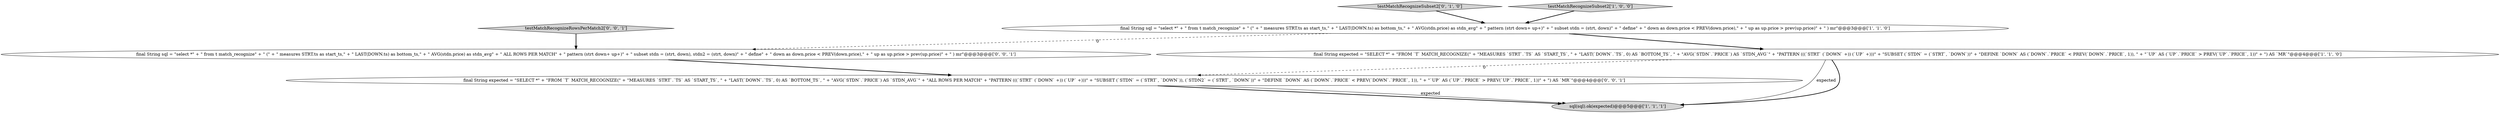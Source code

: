 digraph {
5 [style = filled, label = "final String expected = \"SELECT *\" + \"FROM `T` MATCH_RECOGNIZE(\" + \"MEASURES `STRT`.`TS` AS `START_TS`, \" + \"LAST(`DOWN`.`TS`, 0) AS `BOTTOM_TS`, \" + \"AVG(`STDN`.`PRICE`) AS `STDN_AVG`\" + \"ALL ROWS PER MATCH\" + \"PATTERN (((`STRT` (`DOWN` +)) (`UP` +)))\" + \"SUBSET (`STDN` = (`STRT`, `DOWN`)), (`STDN2` = (`STRT`, `DOWN`))\" + \"DEFINE `DOWN` AS (`DOWN`.`PRICE` < PREV(`DOWN`.`PRICE`, 1)), \" + \"`UP` AS (`UP`.`PRICE` > PREV(`UP`.`PRICE`, 1))\" + \") AS `MR`\"@@@4@@@['0', '0', '1']", fillcolor = white, shape = ellipse image = "AAA0AAABBB3BBB"];
4 [style = filled, label = "testMatchRecognizeSubset2['0', '1', '0']", fillcolor = lightgray, shape = diamond image = "AAA0AAABBB2BBB"];
1 [style = filled, label = "final String sql = \"select *\" + \" from t match_recognize\" + \" (\" + \" measures STRT.ts as start_ts,\" + \" LAST(DOWN.ts) as bottom_ts,\" + \" AVG(stdn.price) as stdn_avg\" + \" pattern (strt down+ up+)\" + \" subset stdn = (strt, down)\" + \" define\" + \" down as down.price < PREV(down.price),\" + \" up as up.price > prev(up.price)\" + \" ) mr\"@@@3@@@['1', '1', '0']", fillcolor = white, shape = ellipse image = "AAA0AAABBB1BBB"];
7 [style = filled, label = "final String sql = \"select *\" + \" from t match_recognize\" + \" (\" + \" measures STRT.ts as start_ts,\" + \" LAST(DOWN.ts) as bottom_ts,\" + \" AVG(stdn.price) as stdn_avg\" + \" ALL ROWS PER MATCH\" + \" pattern (strt down+ up+)\" + \" subset stdn = (strt, down), stdn2 = (strt, down)\" + \" define\" + \" down as down.price < PREV(down.price),\" + \" up as up.price > prev(up.price)\" + \" ) mr\"@@@3@@@['0', '0', '1']", fillcolor = white, shape = ellipse image = "AAA0AAABBB3BBB"];
3 [style = filled, label = "testMatchRecognizeSubset2['1', '0', '0']", fillcolor = lightgray, shape = diamond image = "AAA0AAABBB1BBB"];
0 [style = filled, label = "sql(sql).ok(expected)@@@5@@@['1', '1', '1']", fillcolor = lightgray, shape = ellipse image = "AAA0AAABBB1BBB"];
6 [style = filled, label = "testMatchRecognizeRowsPerMatch2['0', '0', '1']", fillcolor = lightgray, shape = diamond image = "AAA0AAABBB3BBB"];
2 [style = filled, label = "final String expected = \"SELECT *\" + \"FROM `T` MATCH_RECOGNIZE(\" + \"MEASURES `STRT`.`TS` AS `START_TS`, \" + \"LAST(`DOWN`.`TS`, 0) AS `BOTTOM_TS`, \" + \"AVG(`STDN`.`PRICE`) AS `STDN_AVG`\" + \"PATTERN (((`STRT` (`DOWN` +)) (`UP` +)))\" + \"SUBSET (`STDN` = (`STRT`, `DOWN`))\" + \"DEFINE `DOWN` AS (`DOWN`.`PRICE` < PREV(`DOWN`.`PRICE`, 1)), \" + \"`UP` AS (`UP`.`PRICE` > PREV(`UP`.`PRICE`, 1))\" + \") AS `MR`\"@@@4@@@['1', '1', '0']", fillcolor = white, shape = ellipse image = "AAA0AAABBB1BBB"];
2->0 [style = solid, label="expected"];
2->5 [style = dashed, label="0"];
4->1 [style = bold, label=""];
2->0 [style = bold, label=""];
7->5 [style = bold, label=""];
1->2 [style = bold, label=""];
1->7 [style = dashed, label="0"];
6->7 [style = bold, label=""];
3->1 [style = bold, label=""];
5->0 [style = bold, label=""];
5->0 [style = solid, label="expected"];
}
